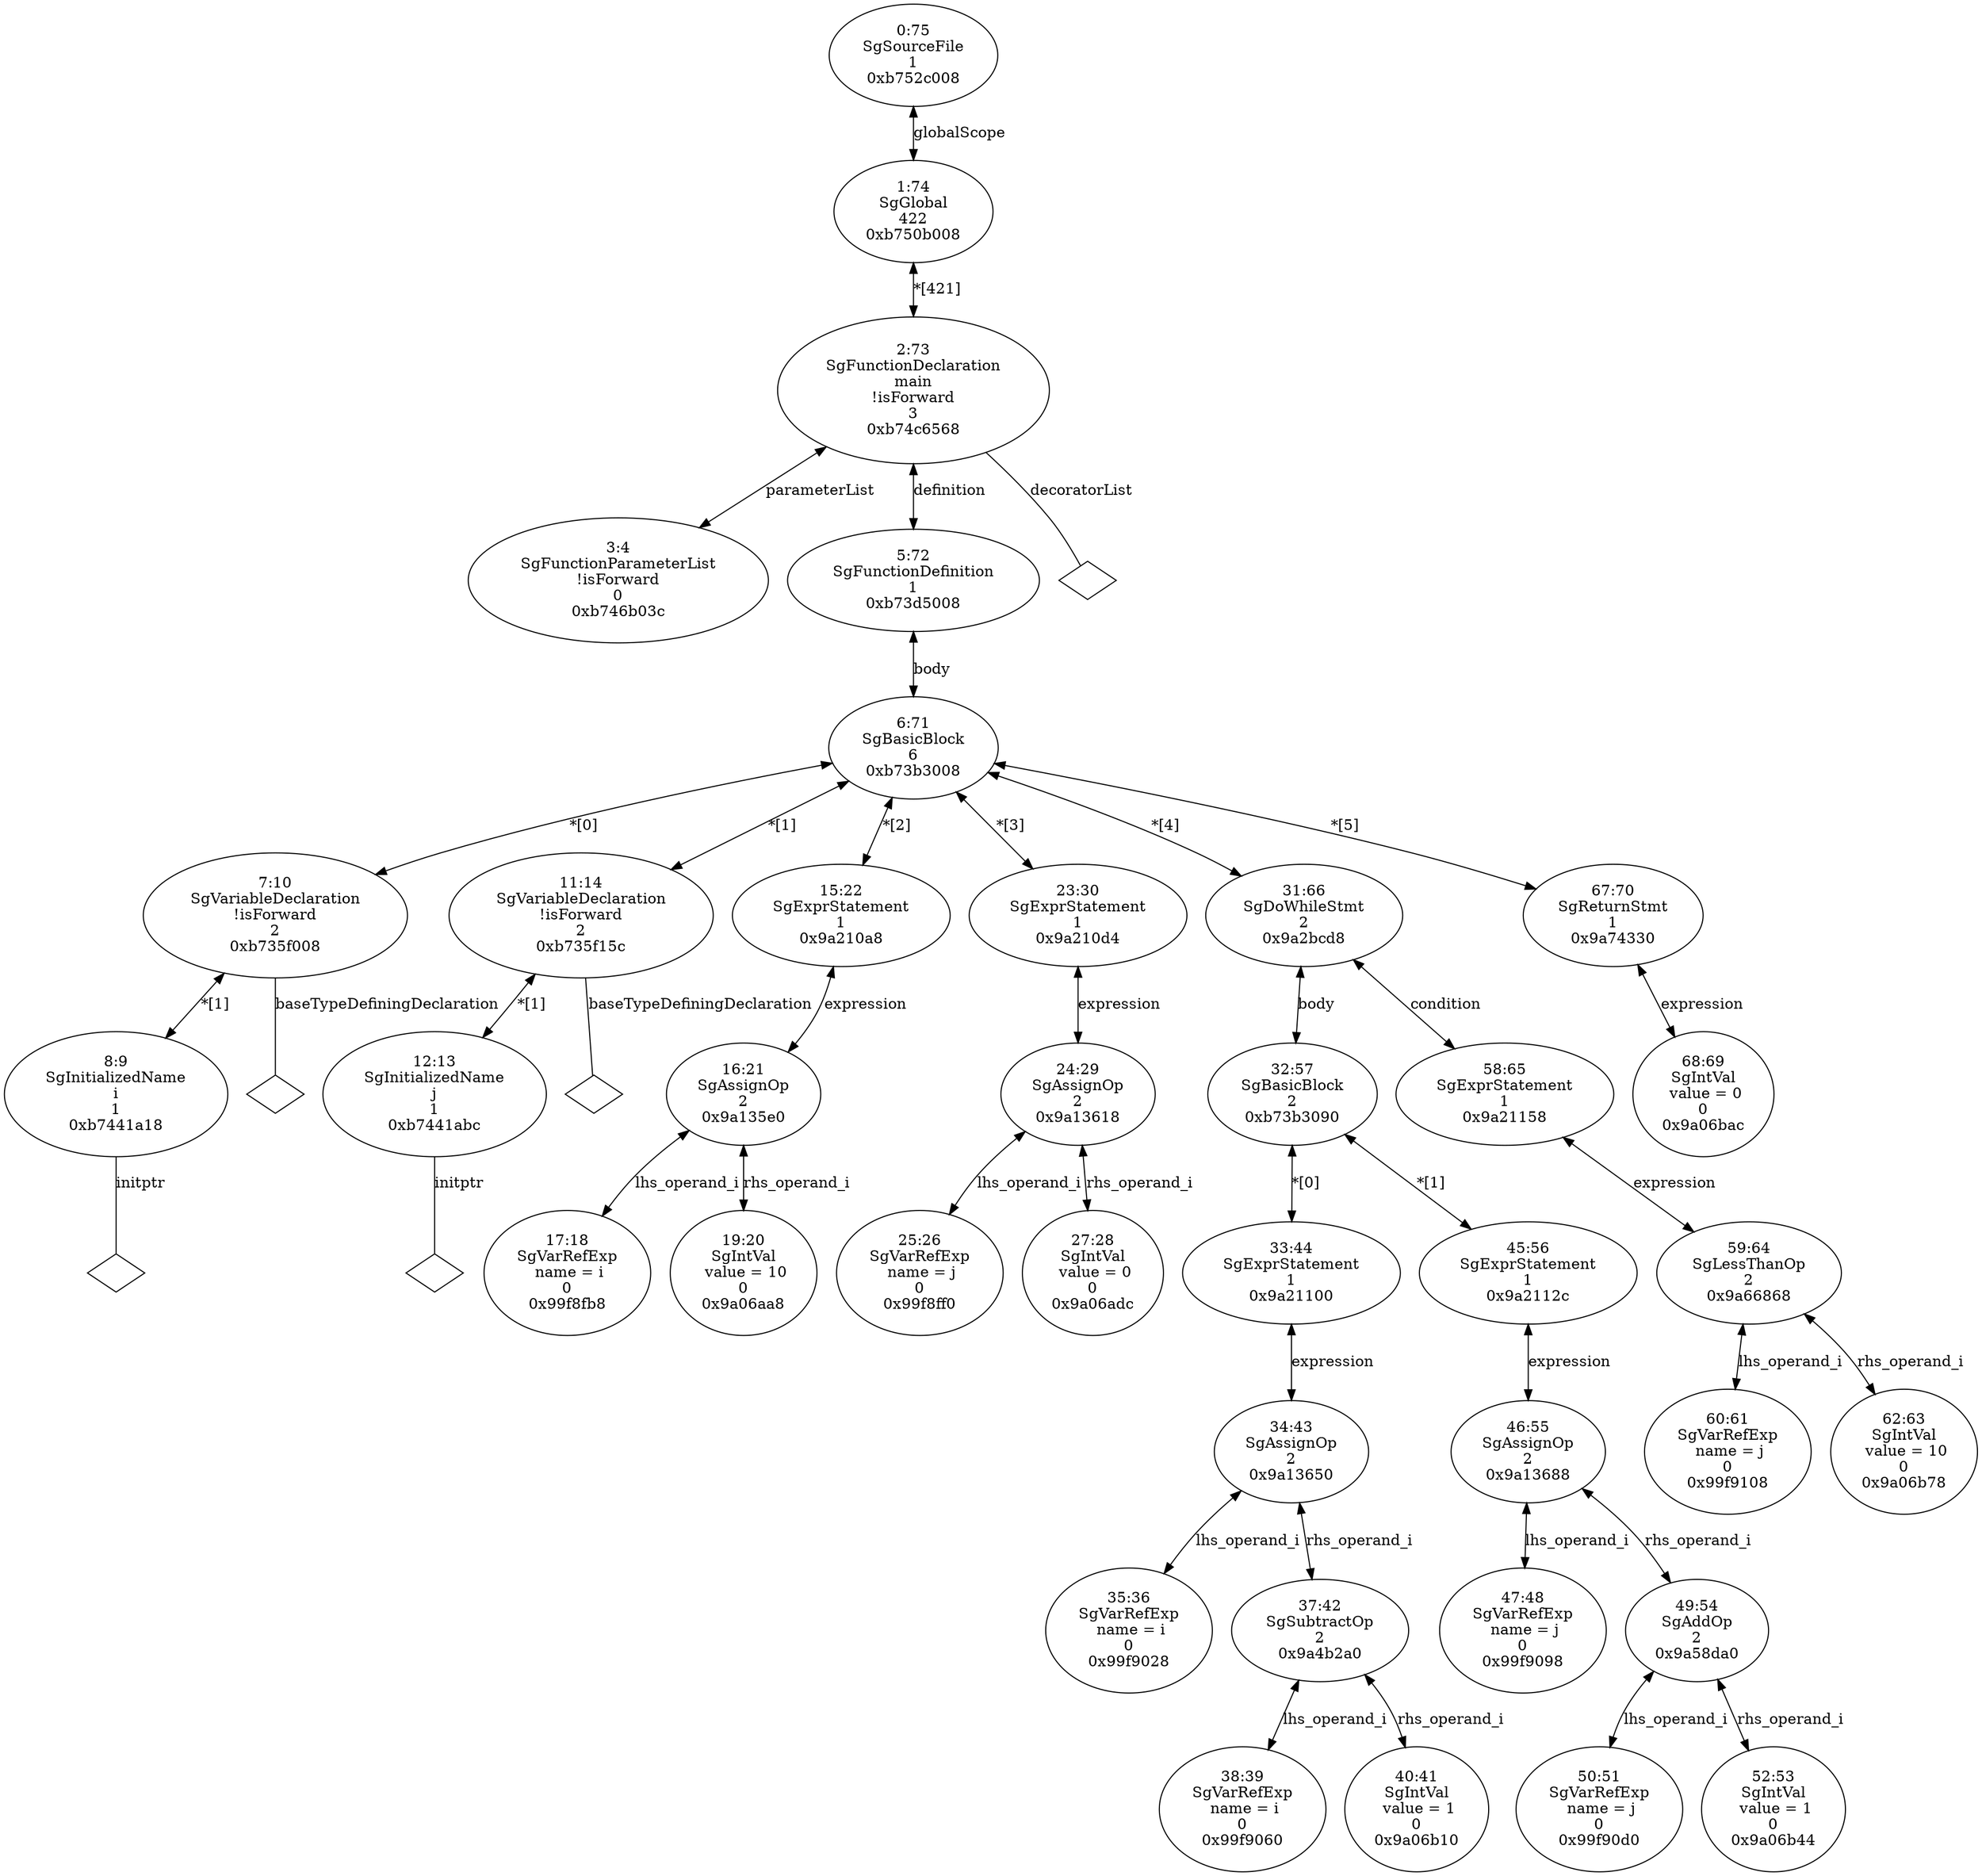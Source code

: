 digraph "G./do-while.c.dot" {
"0xb746b03c"[label="3:4\nSgFunctionParameterList\n!isForward\n0\n0xb746b03c\n" ];
"0xb7441a18"[label="8:9\nSgInitializedName\ni\n1\n0xb7441a18\n" ];
"0xb7441a18" -> "0xb7441a18__initptr__null"[label="initptr" dir=none ];
"0xb7441a18__initptr__null"[label="" shape=diamond ];
"0xb735f008"[label="7:10\nSgVariableDeclaration\n!isForward\n2\n0xb735f008\n" ];
"0xb735f008" -> "0xb735f008__baseTypeDefiningDeclaration__null"[label="baseTypeDefiningDeclaration" dir=none ];
"0xb735f008__baseTypeDefiningDeclaration__null"[label="" shape=diamond ];
"0xb735f008" -> "0xb7441a18"[label="*[1]" dir=both ];
"0xb7441abc"[label="12:13\nSgInitializedName\nj\n1\n0xb7441abc\n" ];
"0xb7441abc" -> "0xb7441abc__initptr__null"[label="initptr" dir=none ];
"0xb7441abc__initptr__null"[label="" shape=diamond ];
"0xb735f15c"[label="11:14\nSgVariableDeclaration\n!isForward\n2\n0xb735f15c\n" ];
"0xb735f15c" -> "0xb735f15c__baseTypeDefiningDeclaration__null"[label="baseTypeDefiningDeclaration" dir=none ];
"0xb735f15c__baseTypeDefiningDeclaration__null"[label="" shape=diamond ];
"0xb735f15c" -> "0xb7441abc"[label="*[1]" dir=both ];
"0x99f8fb8"[label="17:18\nSgVarRefExp\n name = i\n0\n0x99f8fb8\n" ];
"0x9a06aa8"[label="19:20\nSgIntVal\n value = 10\n0\n0x9a06aa8\n" ];
"0x9a135e0"[label="16:21\nSgAssignOp\n2\n0x9a135e0\n" ];
"0x9a135e0" -> "0x99f8fb8"[label="lhs_operand_i" dir=both ];
"0x9a135e0" -> "0x9a06aa8"[label="rhs_operand_i" dir=both ];
"0x9a210a8"[label="15:22\nSgExprStatement\n1\n0x9a210a8\n" ];
"0x9a210a8" -> "0x9a135e0"[label="expression" dir=both ];
"0x99f8ff0"[label="25:26\nSgVarRefExp\n name = j\n0\n0x99f8ff0\n" ];
"0x9a06adc"[label="27:28\nSgIntVal\n value = 0\n0\n0x9a06adc\n" ];
"0x9a13618"[label="24:29\nSgAssignOp\n2\n0x9a13618\n" ];
"0x9a13618" -> "0x99f8ff0"[label="lhs_operand_i" dir=both ];
"0x9a13618" -> "0x9a06adc"[label="rhs_operand_i" dir=both ];
"0x9a210d4"[label="23:30\nSgExprStatement\n1\n0x9a210d4\n" ];
"0x9a210d4" -> "0x9a13618"[label="expression" dir=both ];
"0x99f9028"[label="35:36\nSgVarRefExp\n name = i\n0\n0x99f9028\n" ];
"0x99f9060"[label="38:39\nSgVarRefExp\n name = i\n0\n0x99f9060\n" ];
"0x9a06b10"[label="40:41\nSgIntVal\n value = 1\n0\n0x9a06b10\n" ];
"0x9a4b2a0"[label="37:42\nSgSubtractOp\n2\n0x9a4b2a0\n" ];
"0x9a4b2a0" -> "0x99f9060"[label="lhs_operand_i" dir=both ];
"0x9a4b2a0" -> "0x9a06b10"[label="rhs_operand_i" dir=both ];
"0x9a13650"[label="34:43\nSgAssignOp\n2\n0x9a13650\n" ];
"0x9a13650" -> "0x99f9028"[label="lhs_operand_i" dir=both ];
"0x9a13650" -> "0x9a4b2a0"[label="rhs_operand_i" dir=both ];
"0x9a21100"[label="33:44\nSgExprStatement\n1\n0x9a21100\n" ];
"0x9a21100" -> "0x9a13650"[label="expression" dir=both ];
"0x99f9098"[label="47:48\nSgVarRefExp\n name = j\n0\n0x99f9098\n" ];
"0x99f90d0"[label="50:51\nSgVarRefExp\n name = j\n0\n0x99f90d0\n" ];
"0x9a06b44"[label="52:53\nSgIntVal\n value = 1\n0\n0x9a06b44\n" ];
"0x9a58da0"[label="49:54\nSgAddOp\n2\n0x9a58da0\n" ];
"0x9a58da0" -> "0x99f90d0"[label="lhs_operand_i" dir=both ];
"0x9a58da0" -> "0x9a06b44"[label="rhs_operand_i" dir=both ];
"0x9a13688"[label="46:55\nSgAssignOp\n2\n0x9a13688\n" ];
"0x9a13688" -> "0x99f9098"[label="lhs_operand_i" dir=both ];
"0x9a13688" -> "0x9a58da0"[label="rhs_operand_i" dir=both ];
"0x9a2112c"[label="45:56\nSgExprStatement\n1\n0x9a2112c\n" ];
"0x9a2112c" -> "0x9a13688"[label="expression" dir=both ];
"0xb73b3090"[label="32:57\nSgBasicBlock\n2\n0xb73b3090\n" ];
"0xb73b3090" -> "0x9a21100"[label="*[0]" dir=both ];
"0xb73b3090" -> "0x9a2112c"[label="*[1]" dir=both ];
"0x99f9108"[label="60:61\nSgVarRefExp\n name = j\n0\n0x99f9108\n" ];
"0x9a06b78"[label="62:63\nSgIntVal\n value = 10\n0\n0x9a06b78\n" ];
"0x9a66868"[label="59:64\nSgLessThanOp\n2\n0x9a66868\n" ];
"0x9a66868" -> "0x99f9108"[label="lhs_operand_i" dir=both ];
"0x9a66868" -> "0x9a06b78"[label="rhs_operand_i" dir=both ];
"0x9a21158"[label="58:65\nSgExprStatement\n1\n0x9a21158\n" ];
"0x9a21158" -> "0x9a66868"[label="expression" dir=both ];
"0x9a2bcd8"[label="31:66\nSgDoWhileStmt\n2\n0x9a2bcd8\n" ];
"0x9a2bcd8" -> "0xb73b3090"[label="body" dir=both ];
"0x9a2bcd8" -> "0x9a21158"[label="condition" dir=both ];
"0x9a06bac"[label="68:69\nSgIntVal\n value = 0\n0\n0x9a06bac\n" ];
"0x9a74330"[label="67:70\nSgReturnStmt\n1\n0x9a74330\n" ];
"0x9a74330" -> "0x9a06bac"[label="expression" dir=both ];
"0xb73b3008"[label="6:71\nSgBasicBlock\n6\n0xb73b3008\n" ];
"0xb73b3008" -> "0xb735f008"[label="*[0]" dir=both ];
"0xb73b3008" -> "0xb735f15c"[label="*[1]" dir=both ];
"0xb73b3008" -> "0x9a210a8"[label="*[2]" dir=both ];
"0xb73b3008" -> "0x9a210d4"[label="*[3]" dir=both ];
"0xb73b3008" -> "0x9a2bcd8"[label="*[4]" dir=both ];
"0xb73b3008" -> "0x9a74330"[label="*[5]" dir=both ];
"0xb73d5008"[label="5:72\nSgFunctionDefinition\n1\n0xb73d5008\n" ];
"0xb73d5008" -> "0xb73b3008"[label="body" dir=both ];
"0xb74c6568"[label="2:73\nSgFunctionDeclaration\nmain\n!isForward\n3\n0xb74c6568\n" ];
"0xb74c6568" -> "0xb746b03c"[label="parameterList" dir=both ];
"0xb74c6568" -> "0xb74c6568__decoratorList__null"[label="decoratorList" dir=none ];
"0xb74c6568__decoratorList__null"[label="" shape=diamond ];
"0xb74c6568" -> "0xb73d5008"[label="definition" dir=both ];
"0xb750b008"[label="1:74\nSgGlobal\n422\n0xb750b008\n" ];
"0xb750b008" -> "0xb74c6568"[label="*[421]" dir=both ];
"0xb752c008"[label="0:75\nSgSourceFile\n1\n0xb752c008\n" ];
"0xb752c008" -> "0xb750b008"[label="globalScope" dir=both ];
}
